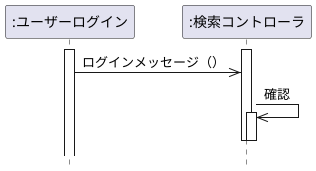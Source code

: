 @startuml

 hide footbox
participant ":ユーザーログイン" as seach
participant ":検索コントローラ" as control
activate seach
activate control
seach ->> control: ログインメッセージ（）
control ->> control :確認
activate control 
deactivate control
deactivate control
@enduml
